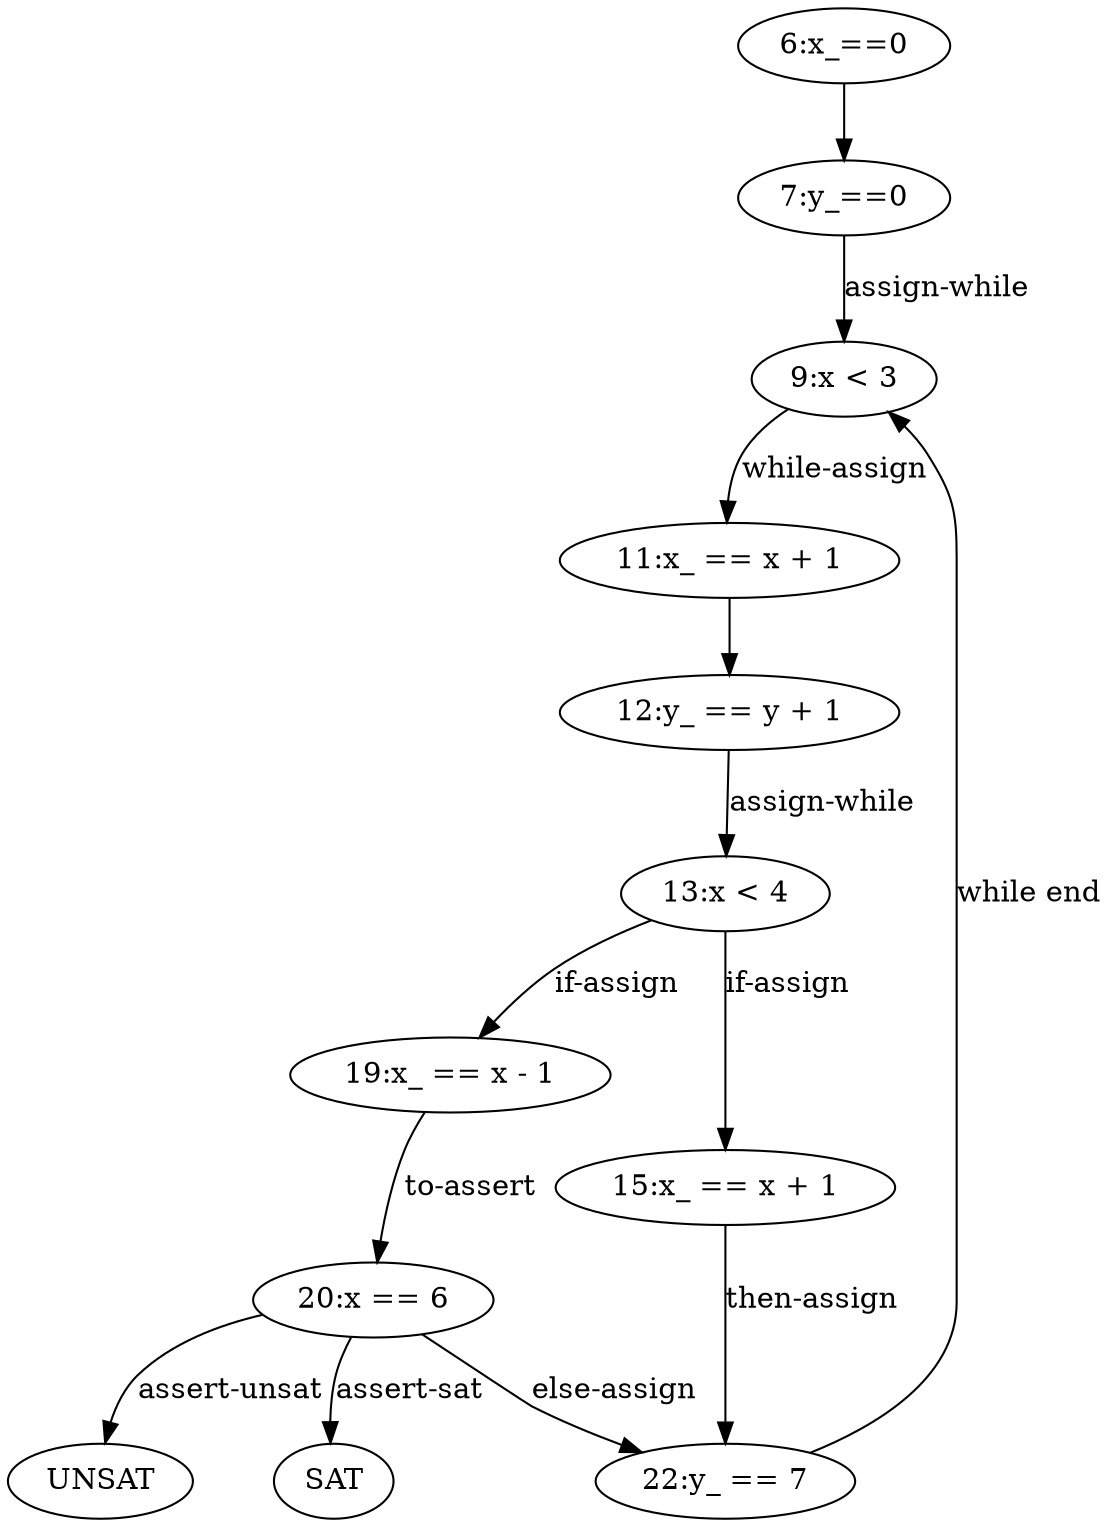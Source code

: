 // comment
digraph CFA {
	0 [label="6:x_==0"]
	1 [label="7:y_==0"]
	0 -> 1 [label=""]
	3 [label="11:x_ == x + 1"]
	2 -> 3 [label="while-assign"]
	4 [label="12:y_ == y + 1"]
	3 -> 4 [label=""]
	6 [label="15:x_ == x + 1"]
	5 -> 6 [label="if-assign"]
	7 [label="19:x_ == x - 1"]
	5 -> 7 [label="if-assign"]
	8 [label="20:x == 6"]
	7 -> 8 [label="to-assert"]
	9 [label=SAT]
	10 [label=UNSAT]
	8 -> 9 [label="assert-sat"]
	8 -> 10 [label="assert-unsat"]
	5 [label="13:x < 4"]
	4 -> 5 [label="assign-while"]
	11 [label="22:y_ == 7"]
	6 -> 11 [label="then-assign"]
	8 -> 11 [label="else-assign"]
	11 -> 2 [label="while end"]
	2 [label="9:x < 3"]
	1 -> 2 [label="assign-while"]
}
